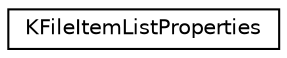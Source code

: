 digraph "Graphical Class Hierarchy"
{
  edge [fontname="Helvetica",fontsize="10",labelfontname="Helvetica",labelfontsize="10"];
  node [fontname="Helvetica",fontsize="10",shape=record];
  rankdir="LR";
  Node0 [label="KFileItemListProperties",height=0.2,width=0.4,color="black", fillcolor="white", style="filled",URL="$classKFileItemListProperties.html",tooltip="Provides information about the common properties of a group of KFileItem objects. ..."];
}
